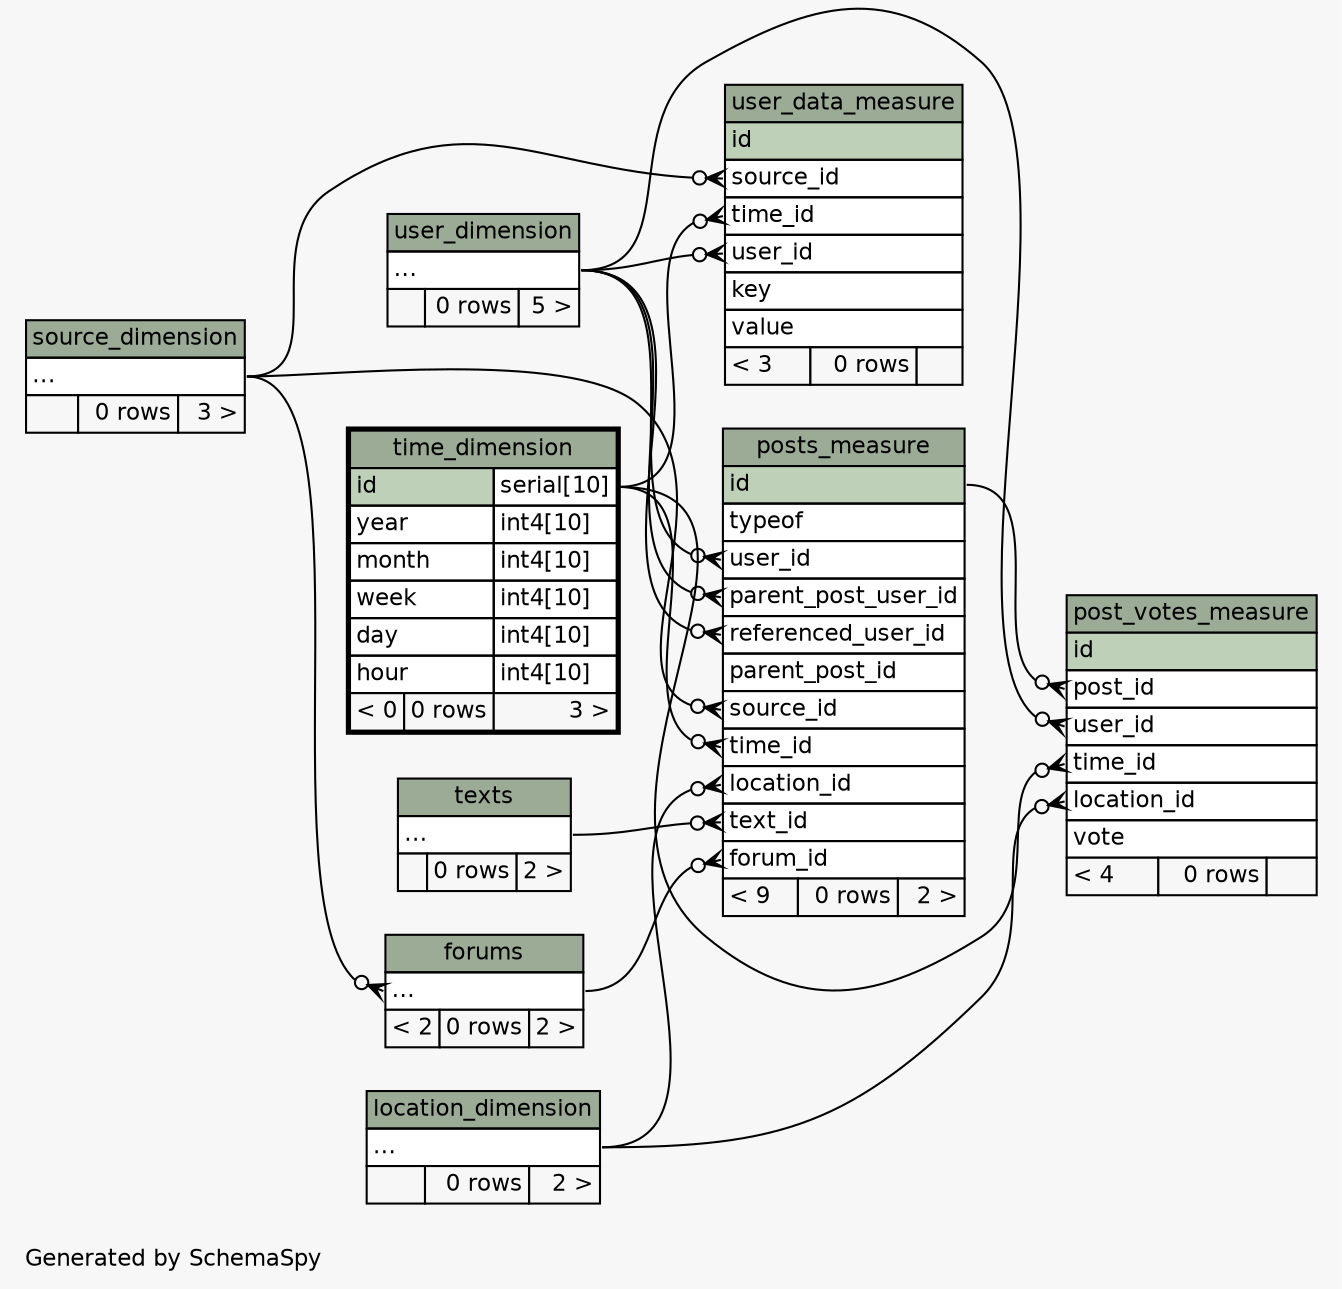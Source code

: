 // dot 2.34.0 on Mac OS X 10.8.3
// SchemaSpy rev 590
digraph "twoDegreesRelationshipsDiagram" {
  graph [
    rankdir="RL"
    bgcolor="#f7f7f7"
    label="\nGenerated by SchemaSpy"
    labeljust="l"
    nodesep="0.18"
    ranksep="0.46"
    fontname="Helvetica"
    fontsize="11"
  ];
  node [
    fontname="Helvetica"
    fontsize="11"
    shape="plaintext"
  ];
  edge [
    arrowsize="0.8"
  ];
  "forums":"elipses":w -> "source_dimension":"elipses":e [arrowhead=none dir=back arrowtail=crowodot];
  "post_votes_measure":"location_id":w -> "location_dimension":"elipses":e [arrowhead=none dir=back arrowtail=crowodot];
  "post_votes_measure":"post_id":w -> "posts_measure":"id":e [arrowhead=none dir=back arrowtail=crowodot];
  "post_votes_measure":"time_id":w -> "time_dimension":"id.type":e [arrowhead=none dir=back arrowtail=crowodot];
  "post_votes_measure":"user_id":w -> "user_dimension":"elipses":e [arrowhead=none dir=back arrowtail=crowodot];
  "posts_measure":"forum_id":w -> "forums":"elipses":e [arrowhead=none dir=back arrowtail=crowodot];
  "posts_measure":"location_id":w -> "location_dimension":"elipses":e [arrowhead=none dir=back arrowtail=crowodot];
  "posts_measure":"parent_post_user_id":w -> "user_dimension":"elipses":e [arrowhead=none dir=back arrowtail=crowodot];
  "posts_measure":"referenced_user_id":w -> "user_dimension":"elipses":e [arrowhead=none dir=back arrowtail=crowodot];
  "posts_measure":"source_id":w -> "source_dimension":"elipses":e [arrowhead=none dir=back arrowtail=crowodot];
  "posts_measure":"text_id":w -> "texts":"elipses":e [arrowhead=none dir=back arrowtail=crowodot];
  "posts_measure":"time_id":w -> "time_dimension":"id.type":e [arrowhead=none dir=back arrowtail=crowodot];
  "posts_measure":"user_id":w -> "user_dimension":"elipses":e [arrowhead=none dir=back arrowtail=crowodot];
  "user_data_measure":"source_id":w -> "source_dimension":"elipses":e [arrowhead=none dir=back arrowtail=crowodot];
  "user_data_measure":"time_id":w -> "time_dimension":"id.type":e [arrowhead=none dir=back arrowtail=crowodot];
  "user_data_measure":"user_id":w -> "user_dimension":"elipses":e [arrowhead=none dir=back arrowtail=crowodot];
  "forums" [
    label=<
    <TABLE BORDER="0" CELLBORDER="1" CELLSPACING="0" BGCOLOR="#ffffff">
      <TR><TD COLSPAN="3" BGCOLOR="#9bab96" ALIGN="CENTER">forums</TD></TR>
      <TR><TD PORT="elipses" COLSPAN="3" ALIGN="LEFT">...</TD></TR>
      <TR><TD ALIGN="LEFT" BGCOLOR="#f7f7f7">&lt; 2</TD><TD ALIGN="RIGHT" BGCOLOR="#f7f7f7">0 rows</TD><TD ALIGN="RIGHT" BGCOLOR="#f7f7f7">2 &gt;</TD></TR>
    </TABLE>>
    URL="forums.html"
    tooltip="forums"
  ];
  "location_dimension" [
    label=<
    <TABLE BORDER="0" CELLBORDER="1" CELLSPACING="0" BGCOLOR="#ffffff">
      <TR><TD COLSPAN="3" BGCOLOR="#9bab96" ALIGN="CENTER">location_dimension</TD></TR>
      <TR><TD PORT="elipses" COLSPAN="3" ALIGN="LEFT">...</TD></TR>
      <TR><TD ALIGN="LEFT" BGCOLOR="#f7f7f7">  </TD><TD ALIGN="RIGHT" BGCOLOR="#f7f7f7">0 rows</TD><TD ALIGN="RIGHT" BGCOLOR="#f7f7f7">2 &gt;</TD></TR>
    </TABLE>>
    URL="location_dimension.html"
    tooltip="location_dimension"
  ];
  "post_votes_measure" [
    label=<
    <TABLE BORDER="0" CELLBORDER="1" CELLSPACING="0" BGCOLOR="#ffffff">
      <TR><TD COLSPAN="3" BGCOLOR="#9bab96" ALIGN="CENTER">post_votes_measure</TD></TR>
      <TR><TD PORT="id" COLSPAN="3" BGCOLOR="#bed1b8" ALIGN="LEFT">id</TD></TR>
      <TR><TD PORT="post_id" COLSPAN="3" ALIGN="LEFT">post_id</TD></TR>
      <TR><TD PORT="user_id" COLSPAN="3" ALIGN="LEFT">user_id</TD></TR>
      <TR><TD PORT="time_id" COLSPAN="3" ALIGN="LEFT">time_id</TD></TR>
      <TR><TD PORT="location_id" COLSPAN="3" ALIGN="LEFT">location_id</TD></TR>
      <TR><TD PORT="vote" COLSPAN="3" ALIGN="LEFT">vote</TD></TR>
      <TR><TD ALIGN="LEFT" BGCOLOR="#f7f7f7">&lt; 4</TD><TD ALIGN="RIGHT" BGCOLOR="#f7f7f7">0 rows</TD><TD ALIGN="RIGHT" BGCOLOR="#f7f7f7">  </TD></TR>
    </TABLE>>
    URL="post_votes_measure.html"
    tooltip="post_votes_measure"
  ];
  "posts_measure" [
    label=<
    <TABLE BORDER="0" CELLBORDER="1" CELLSPACING="0" BGCOLOR="#ffffff">
      <TR><TD COLSPAN="3" BGCOLOR="#9bab96" ALIGN="CENTER">posts_measure</TD></TR>
      <TR><TD PORT="id" COLSPAN="3" BGCOLOR="#bed1b8" ALIGN="LEFT">id</TD></TR>
      <TR><TD PORT="typeof" COLSPAN="3" ALIGN="LEFT">typeof</TD></TR>
      <TR><TD PORT="user_id" COLSPAN="3" ALIGN="LEFT">user_id</TD></TR>
      <TR><TD PORT="parent_post_user_id" COLSPAN="3" ALIGN="LEFT">parent_post_user_id</TD></TR>
      <TR><TD PORT="referenced_user_id" COLSPAN="3" ALIGN="LEFT">referenced_user_id</TD></TR>
      <TR><TD PORT="parent_post_id" COLSPAN="3" ALIGN="LEFT">parent_post_id</TD></TR>
      <TR><TD PORT="source_id" COLSPAN="3" ALIGN="LEFT">source_id</TD></TR>
      <TR><TD PORT="time_id" COLSPAN="3" ALIGN="LEFT">time_id</TD></TR>
      <TR><TD PORT="location_id" COLSPAN="3" ALIGN="LEFT">location_id</TD></TR>
      <TR><TD PORT="text_id" COLSPAN="3" ALIGN="LEFT">text_id</TD></TR>
      <TR><TD PORT="forum_id" COLSPAN="3" ALIGN="LEFT">forum_id</TD></TR>
      <TR><TD ALIGN="LEFT" BGCOLOR="#f7f7f7">&lt; 9</TD><TD ALIGN="RIGHT" BGCOLOR="#f7f7f7">0 rows</TD><TD ALIGN="RIGHT" BGCOLOR="#f7f7f7">2 &gt;</TD></TR>
    </TABLE>>
    URL="posts_measure.html"
    tooltip="posts_measure"
  ];
  "source_dimension" [
    label=<
    <TABLE BORDER="0" CELLBORDER="1" CELLSPACING="0" BGCOLOR="#ffffff">
      <TR><TD COLSPAN="3" BGCOLOR="#9bab96" ALIGN="CENTER">source_dimension</TD></TR>
      <TR><TD PORT="elipses" COLSPAN="3" ALIGN="LEFT">...</TD></TR>
      <TR><TD ALIGN="LEFT" BGCOLOR="#f7f7f7">  </TD><TD ALIGN="RIGHT" BGCOLOR="#f7f7f7">0 rows</TD><TD ALIGN="RIGHT" BGCOLOR="#f7f7f7">3 &gt;</TD></TR>
    </TABLE>>
    URL="source_dimension.html"
    tooltip="source_dimension"
  ];
  "texts" [
    label=<
    <TABLE BORDER="0" CELLBORDER="1" CELLSPACING="0" BGCOLOR="#ffffff">
      <TR><TD COLSPAN="3" BGCOLOR="#9bab96" ALIGN="CENTER">texts</TD></TR>
      <TR><TD PORT="elipses" COLSPAN="3" ALIGN="LEFT">...</TD></TR>
      <TR><TD ALIGN="LEFT" BGCOLOR="#f7f7f7">  </TD><TD ALIGN="RIGHT" BGCOLOR="#f7f7f7">0 rows</TD><TD ALIGN="RIGHT" BGCOLOR="#f7f7f7">2 &gt;</TD></TR>
    </TABLE>>
    URL="texts.html"
    tooltip="texts"
  ];
  "time_dimension" [
    label=<
    <TABLE BORDER="2" CELLBORDER="1" CELLSPACING="0" BGCOLOR="#ffffff">
      <TR><TD COLSPAN="3" BGCOLOR="#9bab96" ALIGN="CENTER">time_dimension</TD></TR>
      <TR><TD PORT="id" COLSPAN="2" BGCOLOR="#bed1b8" ALIGN="LEFT">id</TD><TD PORT="id.type" ALIGN="LEFT">serial[10]</TD></TR>
      <TR><TD PORT="year" COLSPAN="2" ALIGN="LEFT">year</TD><TD PORT="year.type" ALIGN="LEFT">int4[10]</TD></TR>
      <TR><TD PORT="month" COLSPAN="2" ALIGN="LEFT">month</TD><TD PORT="month.type" ALIGN="LEFT">int4[10]</TD></TR>
      <TR><TD PORT="week" COLSPAN="2" ALIGN="LEFT">week</TD><TD PORT="week.type" ALIGN="LEFT">int4[10]</TD></TR>
      <TR><TD PORT="day" COLSPAN="2" ALIGN="LEFT">day</TD><TD PORT="day.type" ALIGN="LEFT">int4[10]</TD></TR>
      <TR><TD PORT="hour" COLSPAN="2" ALIGN="LEFT">hour</TD><TD PORT="hour.type" ALIGN="LEFT">int4[10]</TD></TR>
      <TR><TD ALIGN="LEFT" BGCOLOR="#f7f7f7">&lt; 0</TD><TD ALIGN="RIGHT" BGCOLOR="#f7f7f7">0 rows</TD><TD ALIGN="RIGHT" BGCOLOR="#f7f7f7">3 &gt;</TD></TR>
    </TABLE>>
    URL="time_dimension.html"
    tooltip="time_dimension"
  ];
  "user_data_measure" [
    label=<
    <TABLE BORDER="0" CELLBORDER="1" CELLSPACING="0" BGCOLOR="#ffffff">
      <TR><TD COLSPAN="3" BGCOLOR="#9bab96" ALIGN="CENTER">user_data_measure</TD></TR>
      <TR><TD PORT="id" COLSPAN="3" BGCOLOR="#bed1b8" ALIGN="LEFT">id</TD></TR>
      <TR><TD PORT="source_id" COLSPAN="3" ALIGN="LEFT">source_id</TD></TR>
      <TR><TD PORT="time_id" COLSPAN="3" ALIGN="LEFT">time_id</TD></TR>
      <TR><TD PORT="user_id" COLSPAN="3" ALIGN="LEFT">user_id</TD></TR>
      <TR><TD PORT="key" COLSPAN="3" ALIGN="LEFT">key</TD></TR>
      <TR><TD PORT="value" COLSPAN="3" ALIGN="LEFT">value</TD></TR>
      <TR><TD ALIGN="LEFT" BGCOLOR="#f7f7f7">&lt; 3</TD><TD ALIGN="RIGHT" BGCOLOR="#f7f7f7">0 rows</TD><TD ALIGN="RIGHT" BGCOLOR="#f7f7f7">  </TD></TR>
    </TABLE>>
    URL="user_data_measure.html"
    tooltip="user_data_measure"
  ];
  "user_dimension" [
    label=<
    <TABLE BORDER="0" CELLBORDER="1" CELLSPACING="0" BGCOLOR="#ffffff">
      <TR><TD COLSPAN="3" BGCOLOR="#9bab96" ALIGN="CENTER">user_dimension</TD></TR>
      <TR><TD PORT="elipses" COLSPAN="3" ALIGN="LEFT">...</TD></TR>
      <TR><TD ALIGN="LEFT" BGCOLOR="#f7f7f7">  </TD><TD ALIGN="RIGHT" BGCOLOR="#f7f7f7">0 rows</TD><TD ALIGN="RIGHT" BGCOLOR="#f7f7f7">5 &gt;</TD></TR>
    </TABLE>>
    URL="user_dimension.html"
    tooltip="user_dimension"
  ];
}
